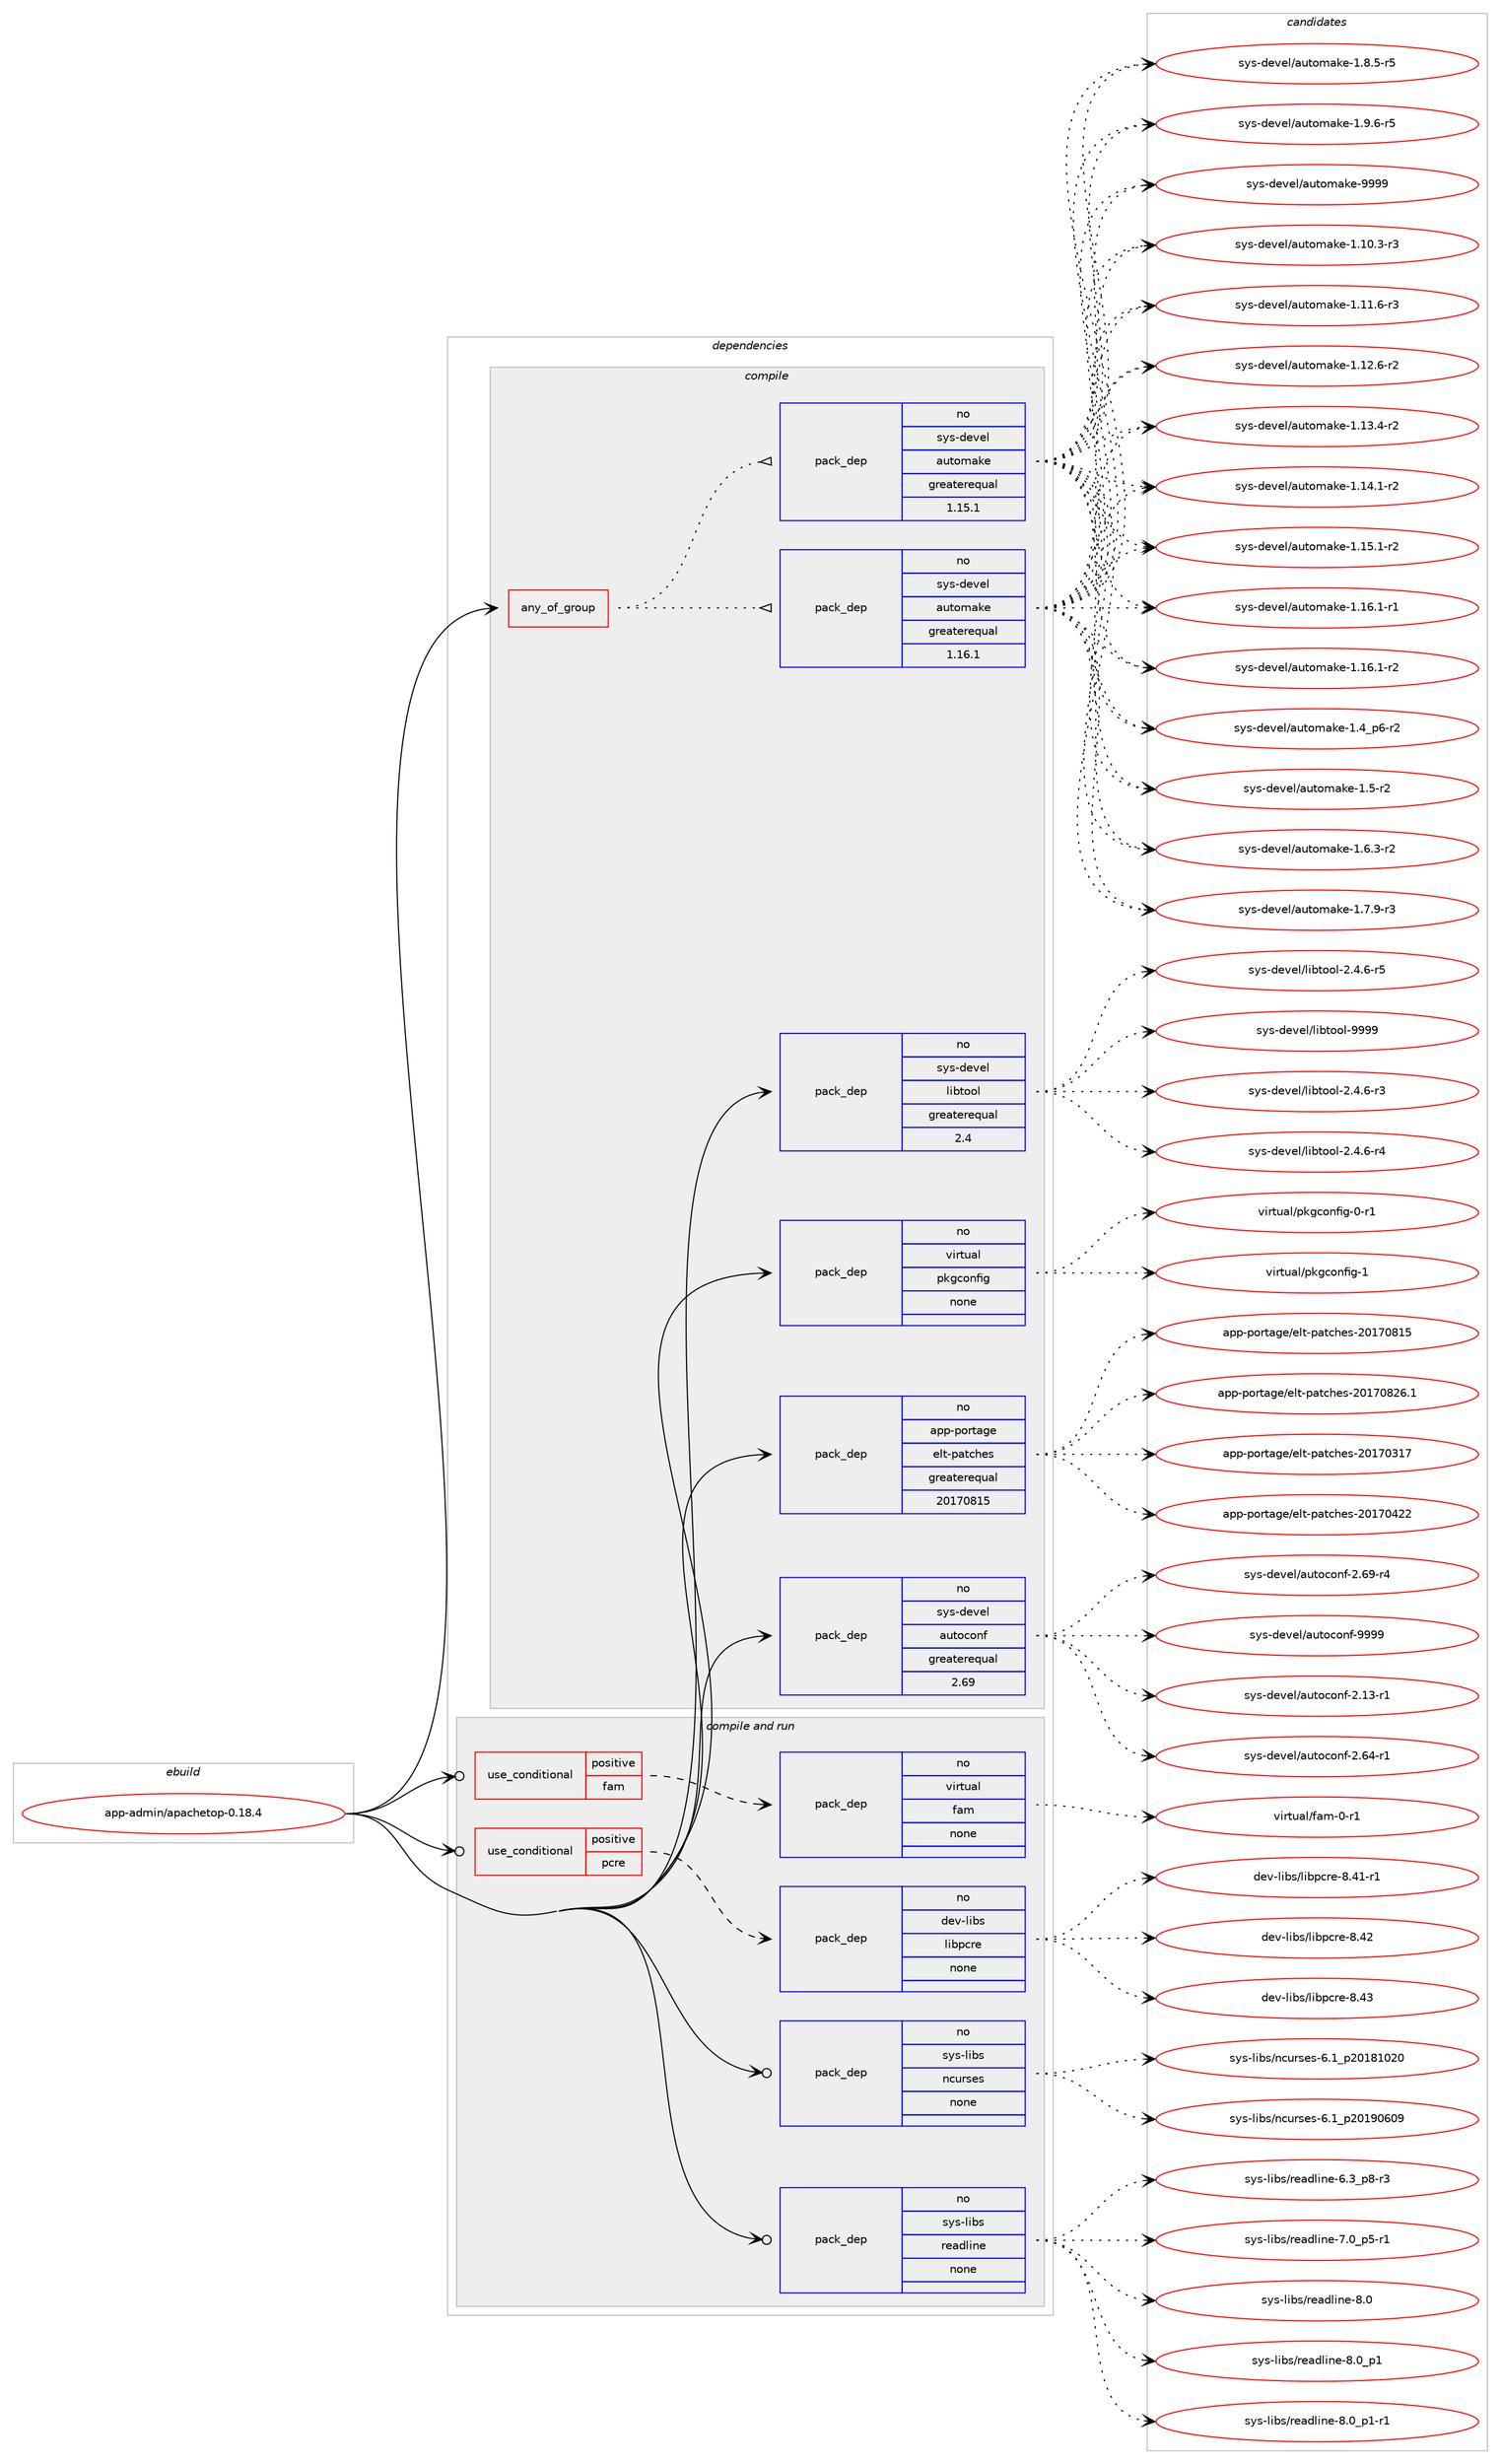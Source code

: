 digraph prolog {

# *************
# Graph options
# *************

newrank=true;
concentrate=true;
compound=true;
graph [rankdir=LR,fontname=Helvetica,fontsize=10,ranksep=1.5];#, ranksep=2.5, nodesep=0.2];
edge  [arrowhead=vee];
node  [fontname=Helvetica,fontsize=10];

# **********
# The ebuild
# **********

subgraph cluster_leftcol {
color=gray;
rank=same;
label=<<i>ebuild</i>>;
id [label="app-admin/apachetop-0.18.4", color=red, width=4, href="../app-admin/apachetop-0.18.4.svg"];
}

# ****************
# The dependencies
# ****************

subgraph cluster_midcol {
color=gray;
label=<<i>dependencies</i>>;
subgraph cluster_compile {
fillcolor="#eeeeee";
style=filled;
label=<<i>compile</i>>;
subgraph any8162 {
dependency465551 [label=<<TABLE BORDER="0" CELLBORDER="1" CELLSPACING="0" CELLPADDING="4"><TR><TD CELLPADDING="10">any_of_group</TD></TR></TABLE>>, shape=none, color=red];subgraph pack346385 {
dependency465552 [label=<<TABLE BORDER="0" CELLBORDER="1" CELLSPACING="0" CELLPADDING="4" WIDTH="220"><TR><TD ROWSPAN="6" CELLPADDING="30">pack_dep</TD></TR><TR><TD WIDTH="110">no</TD></TR><TR><TD>sys-devel</TD></TR><TR><TD>automake</TD></TR><TR><TD>greaterequal</TD></TR><TR><TD>1.16.1</TD></TR></TABLE>>, shape=none, color=blue];
}
dependency465551:e -> dependency465552:w [weight=20,style="dotted",arrowhead="oinv"];
subgraph pack346386 {
dependency465553 [label=<<TABLE BORDER="0" CELLBORDER="1" CELLSPACING="0" CELLPADDING="4" WIDTH="220"><TR><TD ROWSPAN="6" CELLPADDING="30">pack_dep</TD></TR><TR><TD WIDTH="110">no</TD></TR><TR><TD>sys-devel</TD></TR><TR><TD>automake</TD></TR><TR><TD>greaterequal</TD></TR><TR><TD>1.15.1</TD></TR></TABLE>>, shape=none, color=blue];
}
dependency465551:e -> dependency465553:w [weight=20,style="dotted",arrowhead="oinv"];
}
id:e -> dependency465551:w [weight=20,style="solid",arrowhead="vee"];
subgraph pack346387 {
dependency465554 [label=<<TABLE BORDER="0" CELLBORDER="1" CELLSPACING="0" CELLPADDING="4" WIDTH="220"><TR><TD ROWSPAN="6" CELLPADDING="30">pack_dep</TD></TR><TR><TD WIDTH="110">no</TD></TR><TR><TD>app-portage</TD></TR><TR><TD>elt-patches</TD></TR><TR><TD>greaterequal</TD></TR><TR><TD>20170815</TD></TR></TABLE>>, shape=none, color=blue];
}
id:e -> dependency465554:w [weight=20,style="solid",arrowhead="vee"];
subgraph pack346388 {
dependency465555 [label=<<TABLE BORDER="0" CELLBORDER="1" CELLSPACING="0" CELLPADDING="4" WIDTH="220"><TR><TD ROWSPAN="6" CELLPADDING="30">pack_dep</TD></TR><TR><TD WIDTH="110">no</TD></TR><TR><TD>sys-devel</TD></TR><TR><TD>autoconf</TD></TR><TR><TD>greaterequal</TD></TR><TR><TD>2.69</TD></TR></TABLE>>, shape=none, color=blue];
}
id:e -> dependency465555:w [weight=20,style="solid",arrowhead="vee"];
subgraph pack346389 {
dependency465556 [label=<<TABLE BORDER="0" CELLBORDER="1" CELLSPACING="0" CELLPADDING="4" WIDTH="220"><TR><TD ROWSPAN="6" CELLPADDING="30">pack_dep</TD></TR><TR><TD WIDTH="110">no</TD></TR><TR><TD>sys-devel</TD></TR><TR><TD>libtool</TD></TR><TR><TD>greaterequal</TD></TR><TR><TD>2.4</TD></TR></TABLE>>, shape=none, color=blue];
}
id:e -> dependency465556:w [weight=20,style="solid",arrowhead="vee"];
subgraph pack346390 {
dependency465557 [label=<<TABLE BORDER="0" CELLBORDER="1" CELLSPACING="0" CELLPADDING="4" WIDTH="220"><TR><TD ROWSPAN="6" CELLPADDING="30">pack_dep</TD></TR><TR><TD WIDTH="110">no</TD></TR><TR><TD>virtual</TD></TR><TR><TD>pkgconfig</TD></TR><TR><TD>none</TD></TR><TR><TD></TD></TR></TABLE>>, shape=none, color=blue];
}
id:e -> dependency465557:w [weight=20,style="solid",arrowhead="vee"];
}
subgraph cluster_compileandrun {
fillcolor="#eeeeee";
style=filled;
label=<<i>compile and run</i>>;
subgraph cond110706 {
dependency465558 [label=<<TABLE BORDER="0" CELLBORDER="1" CELLSPACING="0" CELLPADDING="4"><TR><TD ROWSPAN="3" CELLPADDING="10">use_conditional</TD></TR><TR><TD>positive</TD></TR><TR><TD>fam</TD></TR></TABLE>>, shape=none, color=red];
subgraph pack346391 {
dependency465559 [label=<<TABLE BORDER="0" CELLBORDER="1" CELLSPACING="0" CELLPADDING="4" WIDTH="220"><TR><TD ROWSPAN="6" CELLPADDING="30">pack_dep</TD></TR><TR><TD WIDTH="110">no</TD></TR><TR><TD>virtual</TD></TR><TR><TD>fam</TD></TR><TR><TD>none</TD></TR><TR><TD></TD></TR></TABLE>>, shape=none, color=blue];
}
dependency465558:e -> dependency465559:w [weight=20,style="dashed",arrowhead="vee"];
}
id:e -> dependency465558:w [weight=20,style="solid",arrowhead="odotvee"];
subgraph cond110707 {
dependency465560 [label=<<TABLE BORDER="0" CELLBORDER="1" CELLSPACING="0" CELLPADDING="4"><TR><TD ROWSPAN="3" CELLPADDING="10">use_conditional</TD></TR><TR><TD>positive</TD></TR><TR><TD>pcre</TD></TR></TABLE>>, shape=none, color=red];
subgraph pack346392 {
dependency465561 [label=<<TABLE BORDER="0" CELLBORDER="1" CELLSPACING="0" CELLPADDING="4" WIDTH="220"><TR><TD ROWSPAN="6" CELLPADDING="30">pack_dep</TD></TR><TR><TD WIDTH="110">no</TD></TR><TR><TD>dev-libs</TD></TR><TR><TD>libpcre</TD></TR><TR><TD>none</TD></TR><TR><TD></TD></TR></TABLE>>, shape=none, color=blue];
}
dependency465560:e -> dependency465561:w [weight=20,style="dashed",arrowhead="vee"];
}
id:e -> dependency465560:w [weight=20,style="solid",arrowhead="odotvee"];
subgraph pack346393 {
dependency465562 [label=<<TABLE BORDER="0" CELLBORDER="1" CELLSPACING="0" CELLPADDING="4" WIDTH="220"><TR><TD ROWSPAN="6" CELLPADDING="30">pack_dep</TD></TR><TR><TD WIDTH="110">no</TD></TR><TR><TD>sys-libs</TD></TR><TR><TD>ncurses</TD></TR><TR><TD>none</TD></TR><TR><TD></TD></TR></TABLE>>, shape=none, color=blue];
}
id:e -> dependency465562:w [weight=20,style="solid",arrowhead="odotvee"];
subgraph pack346394 {
dependency465563 [label=<<TABLE BORDER="0" CELLBORDER="1" CELLSPACING="0" CELLPADDING="4" WIDTH="220"><TR><TD ROWSPAN="6" CELLPADDING="30">pack_dep</TD></TR><TR><TD WIDTH="110">no</TD></TR><TR><TD>sys-libs</TD></TR><TR><TD>readline</TD></TR><TR><TD>none</TD></TR><TR><TD></TD></TR></TABLE>>, shape=none, color=blue];
}
id:e -> dependency465563:w [weight=20,style="solid",arrowhead="odotvee"];
}
subgraph cluster_run {
fillcolor="#eeeeee";
style=filled;
label=<<i>run</i>>;
}
}

# **************
# The candidates
# **************

subgraph cluster_choices {
rank=same;
color=gray;
label=<<i>candidates</i>>;

subgraph choice346385 {
color=black;
nodesep=1;
choice11512111545100101118101108479711711611110997107101454946494846514511451 [label="sys-devel/automake-1.10.3-r3", color=red, width=4,href="../sys-devel/automake-1.10.3-r3.svg"];
choice11512111545100101118101108479711711611110997107101454946494946544511451 [label="sys-devel/automake-1.11.6-r3", color=red, width=4,href="../sys-devel/automake-1.11.6-r3.svg"];
choice11512111545100101118101108479711711611110997107101454946495046544511450 [label="sys-devel/automake-1.12.6-r2", color=red, width=4,href="../sys-devel/automake-1.12.6-r2.svg"];
choice11512111545100101118101108479711711611110997107101454946495146524511450 [label="sys-devel/automake-1.13.4-r2", color=red, width=4,href="../sys-devel/automake-1.13.4-r2.svg"];
choice11512111545100101118101108479711711611110997107101454946495246494511450 [label="sys-devel/automake-1.14.1-r2", color=red, width=4,href="../sys-devel/automake-1.14.1-r2.svg"];
choice11512111545100101118101108479711711611110997107101454946495346494511450 [label="sys-devel/automake-1.15.1-r2", color=red, width=4,href="../sys-devel/automake-1.15.1-r2.svg"];
choice11512111545100101118101108479711711611110997107101454946495446494511449 [label="sys-devel/automake-1.16.1-r1", color=red, width=4,href="../sys-devel/automake-1.16.1-r1.svg"];
choice11512111545100101118101108479711711611110997107101454946495446494511450 [label="sys-devel/automake-1.16.1-r2", color=red, width=4,href="../sys-devel/automake-1.16.1-r2.svg"];
choice115121115451001011181011084797117116111109971071014549465295112544511450 [label="sys-devel/automake-1.4_p6-r2", color=red, width=4,href="../sys-devel/automake-1.4_p6-r2.svg"];
choice11512111545100101118101108479711711611110997107101454946534511450 [label="sys-devel/automake-1.5-r2", color=red, width=4,href="../sys-devel/automake-1.5-r2.svg"];
choice115121115451001011181011084797117116111109971071014549465446514511450 [label="sys-devel/automake-1.6.3-r2", color=red, width=4,href="../sys-devel/automake-1.6.3-r2.svg"];
choice115121115451001011181011084797117116111109971071014549465546574511451 [label="sys-devel/automake-1.7.9-r3", color=red, width=4,href="../sys-devel/automake-1.7.9-r3.svg"];
choice115121115451001011181011084797117116111109971071014549465646534511453 [label="sys-devel/automake-1.8.5-r5", color=red, width=4,href="../sys-devel/automake-1.8.5-r5.svg"];
choice115121115451001011181011084797117116111109971071014549465746544511453 [label="sys-devel/automake-1.9.6-r5", color=red, width=4,href="../sys-devel/automake-1.9.6-r5.svg"];
choice115121115451001011181011084797117116111109971071014557575757 [label="sys-devel/automake-9999", color=red, width=4,href="../sys-devel/automake-9999.svg"];
dependency465552:e -> choice11512111545100101118101108479711711611110997107101454946494846514511451:w [style=dotted,weight="100"];
dependency465552:e -> choice11512111545100101118101108479711711611110997107101454946494946544511451:w [style=dotted,weight="100"];
dependency465552:e -> choice11512111545100101118101108479711711611110997107101454946495046544511450:w [style=dotted,weight="100"];
dependency465552:e -> choice11512111545100101118101108479711711611110997107101454946495146524511450:w [style=dotted,weight="100"];
dependency465552:e -> choice11512111545100101118101108479711711611110997107101454946495246494511450:w [style=dotted,weight="100"];
dependency465552:e -> choice11512111545100101118101108479711711611110997107101454946495346494511450:w [style=dotted,weight="100"];
dependency465552:e -> choice11512111545100101118101108479711711611110997107101454946495446494511449:w [style=dotted,weight="100"];
dependency465552:e -> choice11512111545100101118101108479711711611110997107101454946495446494511450:w [style=dotted,weight="100"];
dependency465552:e -> choice115121115451001011181011084797117116111109971071014549465295112544511450:w [style=dotted,weight="100"];
dependency465552:e -> choice11512111545100101118101108479711711611110997107101454946534511450:w [style=dotted,weight="100"];
dependency465552:e -> choice115121115451001011181011084797117116111109971071014549465446514511450:w [style=dotted,weight="100"];
dependency465552:e -> choice115121115451001011181011084797117116111109971071014549465546574511451:w [style=dotted,weight="100"];
dependency465552:e -> choice115121115451001011181011084797117116111109971071014549465646534511453:w [style=dotted,weight="100"];
dependency465552:e -> choice115121115451001011181011084797117116111109971071014549465746544511453:w [style=dotted,weight="100"];
dependency465552:e -> choice115121115451001011181011084797117116111109971071014557575757:w [style=dotted,weight="100"];
}
subgraph choice346386 {
color=black;
nodesep=1;
choice11512111545100101118101108479711711611110997107101454946494846514511451 [label="sys-devel/automake-1.10.3-r3", color=red, width=4,href="../sys-devel/automake-1.10.3-r3.svg"];
choice11512111545100101118101108479711711611110997107101454946494946544511451 [label="sys-devel/automake-1.11.6-r3", color=red, width=4,href="../sys-devel/automake-1.11.6-r3.svg"];
choice11512111545100101118101108479711711611110997107101454946495046544511450 [label="sys-devel/automake-1.12.6-r2", color=red, width=4,href="../sys-devel/automake-1.12.6-r2.svg"];
choice11512111545100101118101108479711711611110997107101454946495146524511450 [label="sys-devel/automake-1.13.4-r2", color=red, width=4,href="../sys-devel/automake-1.13.4-r2.svg"];
choice11512111545100101118101108479711711611110997107101454946495246494511450 [label="sys-devel/automake-1.14.1-r2", color=red, width=4,href="../sys-devel/automake-1.14.1-r2.svg"];
choice11512111545100101118101108479711711611110997107101454946495346494511450 [label="sys-devel/automake-1.15.1-r2", color=red, width=4,href="../sys-devel/automake-1.15.1-r2.svg"];
choice11512111545100101118101108479711711611110997107101454946495446494511449 [label="sys-devel/automake-1.16.1-r1", color=red, width=4,href="../sys-devel/automake-1.16.1-r1.svg"];
choice11512111545100101118101108479711711611110997107101454946495446494511450 [label="sys-devel/automake-1.16.1-r2", color=red, width=4,href="../sys-devel/automake-1.16.1-r2.svg"];
choice115121115451001011181011084797117116111109971071014549465295112544511450 [label="sys-devel/automake-1.4_p6-r2", color=red, width=4,href="../sys-devel/automake-1.4_p6-r2.svg"];
choice11512111545100101118101108479711711611110997107101454946534511450 [label="sys-devel/automake-1.5-r2", color=red, width=4,href="../sys-devel/automake-1.5-r2.svg"];
choice115121115451001011181011084797117116111109971071014549465446514511450 [label="sys-devel/automake-1.6.3-r2", color=red, width=4,href="../sys-devel/automake-1.6.3-r2.svg"];
choice115121115451001011181011084797117116111109971071014549465546574511451 [label="sys-devel/automake-1.7.9-r3", color=red, width=4,href="../sys-devel/automake-1.7.9-r3.svg"];
choice115121115451001011181011084797117116111109971071014549465646534511453 [label="sys-devel/automake-1.8.5-r5", color=red, width=4,href="../sys-devel/automake-1.8.5-r5.svg"];
choice115121115451001011181011084797117116111109971071014549465746544511453 [label="sys-devel/automake-1.9.6-r5", color=red, width=4,href="../sys-devel/automake-1.9.6-r5.svg"];
choice115121115451001011181011084797117116111109971071014557575757 [label="sys-devel/automake-9999", color=red, width=4,href="../sys-devel/automake-9999.svg"];
dependency465553:e -> choice11512111545100101118101108479711711611110997107101454946494846514511451:w [style=dotted,weight="100"];
dependency465553:e -> choice11512111545100101118101108479711711611110997107101454946494946544511451:w [style=dotted,weight="100"];
dependency465553:e -> choice11512111545100101118101108479711711611110997107101454946495046544511450:w [style=dotted,weight="100"];
dependency465553:e -> choice11512111545100101118101108479711711611110997107101454946495146524511450:w [style=dotted,weight="100"];
dependency465553:e -> choice11512111545100101118101108479711711611110997107101454946495246494511450:w [style=dotted,weight="100"];
dependency465553:e -> choice11512111545100101118101108479711711611110997107101454946495346494511450:w [style=dotted,weight="100"];
dependency465553:e -> choice11512111545100101118101108479711711611110997107101454946495446494511449:w [style=dotted,weight="100"];
dependency465553:e -> choice11512111545100101118101108479711711611110997107101454946495446494511450:w [style=dotted,weight="100"];
dependency465553:e -> choice115121115451001011181011084797117116111109971071014549465295112544511450:w [style=dotted,weight="100"];
dependency465553:e -> choice11512111545100101118101108479711711611110997107101454946534511450:w [style=dotted,weight="100"];
dependency465553:e -> choice115121115451001011181011084797117116111109971071014549465446514511450:w [style=dotted,weight="100"];
dependency465553:e -> choice115121115451001011181011084797117116111109971071014549465546574511451:w [style=dotted,weight="100"];
dependency465553:e -> choice115121115451001011181011084797117116111109971071014549465646534511453:w [style=dotted,weight="100"];
dependency465553:e -> choice115121115451001011181011084797117116111109971071014549465746544511453:w [style=dotted,weight="100"];
dependency465553:e -> choice115121115451001011181011084797117116111109971071014557575757:w [style=dotted,weight="100"];
}
subgraph choice346387 {
color=black;
nodesep=1;
choice97112112451121111141169710310147101108116451129711699104101115455048495548514955 [label="app-portage/elt-patches-20170317", color=red, width=4,href="../app-portage/elt-patches-20170317.svg"];
choice97112112451121111141169710310147101108116451129711699104101115455048495548525050 [label="app-portage/elt-patches-20170422", color=red, width=4,href="../app-portage/elt-patches-20170422.svg"];
choice97112112451121111141169710310147101108116451129711699104101115455048495548564953 [label="app-portage/elt-patches-20170815", color=red, width=4,href="../app-portage/elt-patches-20170815.svg"];
choice971121124511211111411697103101471011081164511297116991041011154550484955485650544649 [label="app-portage/elt-patches-20170826.1", color=red, width=4,href="../app-portage/elt-patches-20170826.1.svg"];
dependency465554:e -> choice97112112451121111141169710310147101108116451129711699104101115455048495548514955:w [style=dotted,weight="100"];
dependency465554:e -> choice97112112451121111141169710310147101108116451129711699104101115455048495548525050:w [style=dotted,weight="100"];
dependency465554:e -> choice97112112451121111141169710310147101108116451129711699104101115455048495548564953:w [style=dotted,weight="100"];
dependency465554:e -> choice971121124511211111411697103101471011081164511297116991041011154550484955485650544649:w [style=dotted,weight="100"];
}
subgraph choice346388 {
color=black;
nodesep=1;
choice1151211154510010111810110847971171161119911111010245504649514511449 [label="sys-devel/autoconf-2.13-r1", color=red, width=4,href="../sys-devel/autoconf-2.13-r1.svg"];
choice1151211154510010111810110847971171161119911111010245504654524511449 [label="sys-devel/autoconf-2.64-r1", color=red, width=4,href="../sys-devel/autoconf-2.64-r1.svg"];
choice1151211154510010111810110847971171161119911111010245504654574511452 [label="sys-devel/autoconf-2.69-r4", color=red, width=4,href="../sys-devel/autoconf-2.69-r4.svg"];
choice115121115451001011181011084797117116111991111101024557575757 [label="sys-devel/autoconf-9999", color=red, width=4,href="../sys-devel/autoconf-9999.svg"];
dependency465555:e -> choice1151211154510010111810110847971171161119911111010245504649514511449:w [style=dotted,weight="100"];
dependency465555:e -> choice1151211154510010111810110847971171161119911111010245504654524511449:w [style=dotted,weight="100"];
dependency465555:e -> choice1151211154510010111810110847971171161119911111010245504654574511452:w [style=dotted,weight="100"];
dependency465555:e -> choice115121115451001011181011084797117116111991111101024557575757:w [style=dotted,weight="100"];
}
subgraph choice346389 {
color=black;
nodesep=1;
choice1151211154510010111810110847108105981161111111084550465246544511451 [label="sys-devel/libtool-2.4.6-r3", color=red, width=4,href="../sys-devel/libtool-2.4.6-r3.svg"];
choice1151211154510010111810110847108105981161111111084550465246544511452 [label="sys-devel/libtool-2.4.6-r4", color=red, width=4,href="../sys-devel/libtool-2.4.6-r4.svg"];
choice1151211154510010111810110847108105981161111111084550465246544511453 [label="sys-devel/libtool-2.4.6-r5", color=red, width=4,href="../sys-devel/libtool-2.4.6-r5.svg"];
choice1151211154510010111810110847108105981161111111084557575757 [label="sys-devel/libtool-9999", color=red, width=4,href="../sys-devel/libtool-9999.svg"];
dependency465556:e -> choice1151211154510010111810110847108105981161111111084550465246544511451:w [style=dotted,weight="100"];
dependency465556:e -> choice1151211154510010111810110847108105981161111111084550465246544511452:w [style=dotted,weight="100"];
dependency465556:e -> choice1151211154510010111810110847108105981161111111084550465246544511453:w [style=dotted,weight="100"];
dependency465556:e -> choice1151211154510010111810110847108105981161111111084557575757:w [style=dotted,weight="100"];
}
subgraph choice346390 {
color=black;
nodesep=1;
choice11810511411611797108471121071039911111010210510345484511449 [label="virtual/pkgconfig-0-r1", color=red, width=4,href="../virtual/pkgconfig-0-r1.svg"];
choice1181051141161179710847112107103991111101021051034549 [label="virtual/pkgconfig-1", color=red, width=4,href="../virtual/pkgconfig-1.svg"];
dependency465557:e -> choice11810511411611797108471121071039911111010210510345484511449:w [style=dotted,weight="100"];
dependency465557:e -> choice1181051141161179710847112107103991111101021051034549:w [style=dotted,weight="100"];
}
subgraph choice346391 {
color=black;
nodesep=1;
choice11810511411611797108471029710945484511449 [label="virtual/fam-0-r1", color=red, width=4,href="../virtual/fam-0-r1.svg"];
dependency465559:e -> choice11810511411611797108471029710945484511449:w [style=dotted,weight="100"];
}
subgraph choice346392 {
color=black;
nodesep=1;
choice100101118451081059811547108105981129911410145564652494511449 [label="dev-libs/libpcre-8.41-r1", color=red, width=4,href="../dev-libs/libpcre-8.41-r1.svg"];
choice10010111845108105981154710810598112991141014556465250 [label="dev-libs/libpcre-8.42", color=red, width=4,href="../dev-libs/libpcre-8.42.svg"];
choice10010111845108105981154710810598112991141014556465251 [label="dev-libs/libpcre-8.43", color=red, width=4,href="../dev-libs/libpcre-8.43.svg"];
dependency465561:e -> choice100101118451081059811547108105981129911410145564652494511449:w [style=dotted,weight="100"];
dependency465561:e -> choice10010111845108105981154710810598112991141014556465250:w [style=dotted,weight="100"];
dependency465561:e -> choice10010111845108105981154710810598112991141014556465251:w [style=dotted,weight="100"];
}
subgraph choice346393 {
color=black;
nodesep=1;
choice1151211154510810598115471109911711411510111545544649951125048495649485048 [label="sys-libs/ncurses-6.1_p20181020", color=red, width=4,href="../sys-libs/ncurses-6.1_p20181020.svg"];
choice1151211154510810598115471109911711411510111545544649951125048495748544857 [label="sys-libs/ncurses-6.1_p20190609", color=red, width=4,href="../sys-libs/ncurses-6.1_p20190609.svg"];
dependency465562:e -> choice1151211154510810598115471109911711411510111545544649951125048495649485048:w [style=dotted,weight="100"];
dependency465562:e -> choice1151211154510810598115471109911711411510111545544649951125048495748544857:w [style=dotted,weight="100"];
}
subgraph choice346394 {
color=black;
nodesep=1;
choice115121115451081059811547114101971001081051101014554465195112564511451 [label="sys-libs/readline-6.3_p8-r3", color=red, width=4,href="../sys-libs/readline-6.3_p8-r3.svg"];
choice115121115451081059811547114101971001081051101014555464895112534511449 [label="sys-libs/readline-7.0_p5-r1", color=red, width=4,href="../sys-libs/readline-7.0_p5-r1.svg"];
choice1151211154510810598115471141019710010810511010145564648 [label="sys-libs/readline-8.0", color=red, width=4,href="../sys-libs/readline-8.0.svg"];
choice11512111545108105981154711410197100108105110101455646489511249 [label="sys-libs/readline-8.0_p1", color=red, width=4,href="../sys-libs/readline-8.0_p1.svg"];
choice115121115451081059811547114101971001081051101014556464895112494511449 [label="sys-libs/readline-8.0_p1-r1", color=red, width=4,href="../sys-libs/readline-8.0_p1-r1.svg"];
dependency465563:e -> choice115121115451081059811547114101971001081051101014554465195112564511451:w [style=dotted,weight="100"];
dependency465563:e -> choice115121115451081059811547114101971001081051101014555464895112534511449:w [style=dotted,weight="100"];
dependency465563:e -> choice1151211154510810598115471141019710010810511010145564648:w [style=dotted,weight="100"];
dependency465563:e -> choice11512111545108105981154711410197100108105110101455646489511249:w [style=dotted,weight="100"];
dependency465563:e -> choice115121115451081059811547114101971001081051101014556464895112494511449:w [style=dotted,weight="100"];
}
}

}
